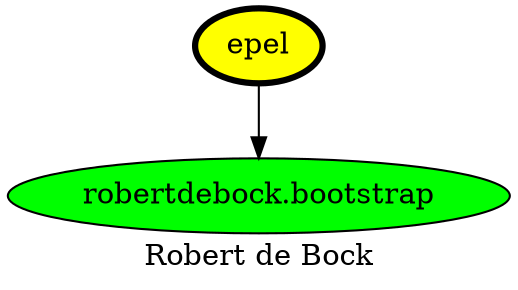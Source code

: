 digraph PhiloDilemma {
  label = "Robert de Bock" ;
  overlap=false
  {
    "epel" [fillcolor=yellow style=filled penwidth=3]
    "robertdebock.bootstrap" [fillcolor=green style=filled]
  }
  "epel" -> "robertdebock.bootstrap"
}
